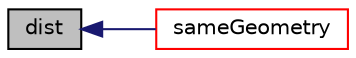 digraph "dist"
{
  bgcolor="transparent";
  edge [fontname="Helvetica",fontsize="10",labelfontname="Helvetica",labelfontsize="10"];
  node [fontname="Helvetica",fontsize="10",shape=record];
  rankdir="LR";
  Node16 [label="dist",height=0.2,width=0.4,color="black", fillcolor="grey75", style="filled", fontcolor="black"];
  Node16 -> Node17 [dir="back",color="midnightblue",fontsize="10",style="solid",fontname="Helvetica"];
  Node17 [label="sameGeometry",height=0.2,width=0.4,color="red",URL="$a24449.html#a342fb17c832f0a9c7790779eb993d297",tooltip="Check for identical geometrical data. Used for cyclics checking. "];
}

